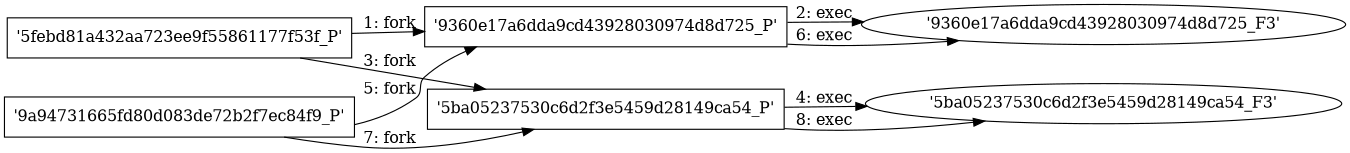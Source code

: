 digraph "D:\Learning\Paper\apt\基于CTI的攻击预警\Dataset\攻击图\ASGfromALLCTI\SYNful Knock Scanner.dot" {
rankdir="LR"
size="9"
fixedsize="false"
splines="true"
nodesep=0.3
ranksep=0
fontsize=10
overlap="scalexy"
engine= "neato"
	"'5febd81a432aa723ee9f55861177f53f_P'" [node_type=Process shape=box]
	"'9360e17a6dda9cd43928030974d8d725_P'" [node_type=Process shape=box]
	"'5febd81a432aa723ee9f55861177f53f_P'" -> "'9360e17a6dda9cd43928030974d8d725_P'" [label="1: fork"]
	"'9360e17a6dda9cd43928030974d8d725_P'" [node_type=Process shape=box]
	"'9360e17a6dda9cd43928030974d8d725_F3'" [node_type=File shape=ellipse]
	"'9360e17a6dda9cd43928030974d8d725_P'" -> "'9360e17a6dda9cd43928030974d8d725_F3'" [label="2: exec"]
	"'5febd81a432aa723ee9f55861177f53f_P'" [node_type=Process shape=box]
	"'5ba05237530c6d2f3e5459d28149ca54_P'" [node_type=Process shape=box]
	"'5febd81a432aa723ee9f55861177f53f_P'" -> "'5ba05237530c6d2f3e5459d28149ca54_P'" [label="3: fork"]
	"'5ba05237530c6d2f3e5459d28149ca54_P'" [node_type=Process shape=box]
	"'5ba05237530c6d2f3e5459d28149ca54_F3'" [node_type=File shape=ellipse]
	"'5ba05237530c6d2f3e5459d28149ca54_P'" -> "'5ba05237530c6d2f3e5459d28149ca54_F3'" [label="4: exec"]
	"'9a94731665fd80d083de72b2f7ec84f9_P'" [node_type=Process shape=box]
	"'9360e17a6dda9cd43928030974d8d725_P'" [node_type=Process shape=box]
	"'9a94731665fd80d083de72b2f7ec84f9_P'" -> "'9360e17a6dda9cd43928030974d8d725_P'" [label="5: fork"]
	"'9360e17a6dda9cd43928030974d8d725_P'" [node_type=Process shape=box]
	"'9360e17a6dda9cd43928030974d8d725_F3'" [node_type=File shape=ellipse]
	"'9360e17a6dda9cd43928030974d8d725_P'" -> "'9360e17a6dda9cd43928030974d8d725_F3'" [label="6: exec"]
	"'9a94731665fd80d083de72b2f7ec84f9_P'" [node_type=Process shape=box]
	"'5ba05237530c6d2f3e5459d28149ca54_P'" [node_type=Process shape=box]
	"'9a94731665fd80d083de72b2f7ec84f9_P'" -> "'5ba05237530c6d2f3e5459d28149ca54_P'" [label="7: fork"]
	"'5ba05237530c6d2f3e5459d28149ca54_P'" [node_type=Process shape=box]
	"'5ba05237530c6d2f3e5459d28149ca54_F3'" [node_type=File shape=ellipse]
	"'5ba05237530c6d2f3e5459d28149ca54_P'" -> "'5ba05237530c6d2f3e5459d28149ca54_F3'" [label="8: exec"]
}
